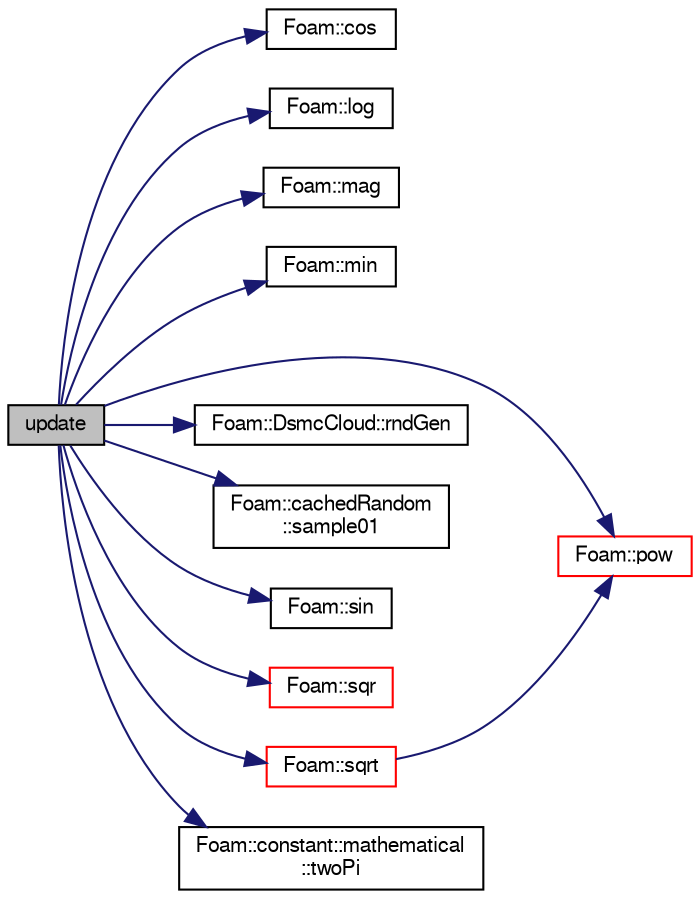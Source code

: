 digraph "update"
{
  bgcolor="transparent";
  edge [fontname="FreeSans",fontsize="10",labelfontname="FreeSans",labelfontsize="10"];
  node [fontname="FreeSans",fontsize="10",shape=record];
  rankdir="LR";
  Node48 [label="update",height=0.2,width=0.4,color="black", fillcolor="grey75", style="filled", fontcolor="black"];
  Node48 -> Node49 [color="midnightblue",fontsize="10",style="solid",fontname="FreeSans"];
  Node49 [label="Foam::cos",height=0.2,width=0.4,color="black",URL="$a21124.html#aebb41a148f7cf44b63e12f69e487e49f"];
  Node48 -> Node50 [color="midnightblue",fontsize="10",style="solid",fontname="FreeSans"];
  Node50 [label="Foam::log",height=0.2,width=0.4,color="black",URL="$a21124.html#a6e89590da9859ad497977e08f110d4b5"];
  Node48 -> Node51 [color="midnightblue",fontsize="10",style="solid",fontname="FreeSans"];
  Node51 [label="Foam::mag",height=0.2,width=0.4,color="black",URL="$a21124.html#a929da2a3fdcf3dacbbe0487d3a330dae"];
  Node48 -> Node52 [color="midnightblue",fontsize="10",style="solid",fontname="FreeSans"];
  Node52 [label="Foam::min",height=0.2,width=0.4,color="black",URL="$a21124.html#a253e112ad2d56d96230ff39ea7f442dc"];
  Node48 -> Node53 [color="midnightblue",fontsize="10",style="solid",fontname="FreeSans"];
  Node53 [label="Foam::pow",height=0.2,width=0.4,color="red",URL="$a21124.html#a7500c8e9d27a442adc75e287de074c7c"];
  Node48 -> Node57 [color="midnightblue",fontsize="10",style="solid",fontname="FreeSans"];
  Node57 [label="Foam::DsmcCloud::rndGen",height=0.2,width=0.4,color="black",URL="$a23686.html#a15ae97dd2d17573e849ec14c8ff64df3",tooltip="Return refernce to the random object. "];
  Node48 -> Node58 [color="midnightblue",fontsize="10",style="solid",fontname="FreeSans"];
  Node58 [label="Foam::cachedRandom\l::sample01",height=0.2,width=0.4,color="black",URL="$a28134.html#a69e8ec3910ef84b36df7af5b8e692c0a",tooltip="Return a sample whose components lie in the range 0-1. "];
  Node48 -> Node59 [color="midnightblue",fontsize="10",style="solid",fontname="FreeSans"];
  Node59 [label="Foam::sin",height=0.2,width=0.4,color="black",URL="$a21124.html#a4517d680df5510934705011b30dcefa6"];
  Node48 -> Node60 [color="midnightblue",fontsize="10",style="solid",fontname="FreeSans"];
  Node60 [label="Foam::sqr",height=0.2,width=0.4,color="red",URL="$a21124.html#a277dc11c581d53826ab5090b08f3b17b"];
  Node48 -> Node61 [color="midnightblue",fontsize="10",style="solid",fontname="FreeSans"];
  Node61 [label="Foam::sqrt",height=0.2,width=0.4,color="red",URL="$a21124.html#a8616bd62eebf2342a80222fecb1bda71"];
  Node61 -> Node53 [color="midnightblue",fontsize="10",style="solid",fontname="FreeSans"];
  Node48 -> Node62 [color="midnightblue",fontsize="10",style="solid",fontname="FreeSans"];
  Node62 [label="Foam::constant::mathematical\l::twoPi",height=0.2,width=0.4,color="black",URL="$a21162.html#a7574b446d33e802339e1708574670c00"];
}
